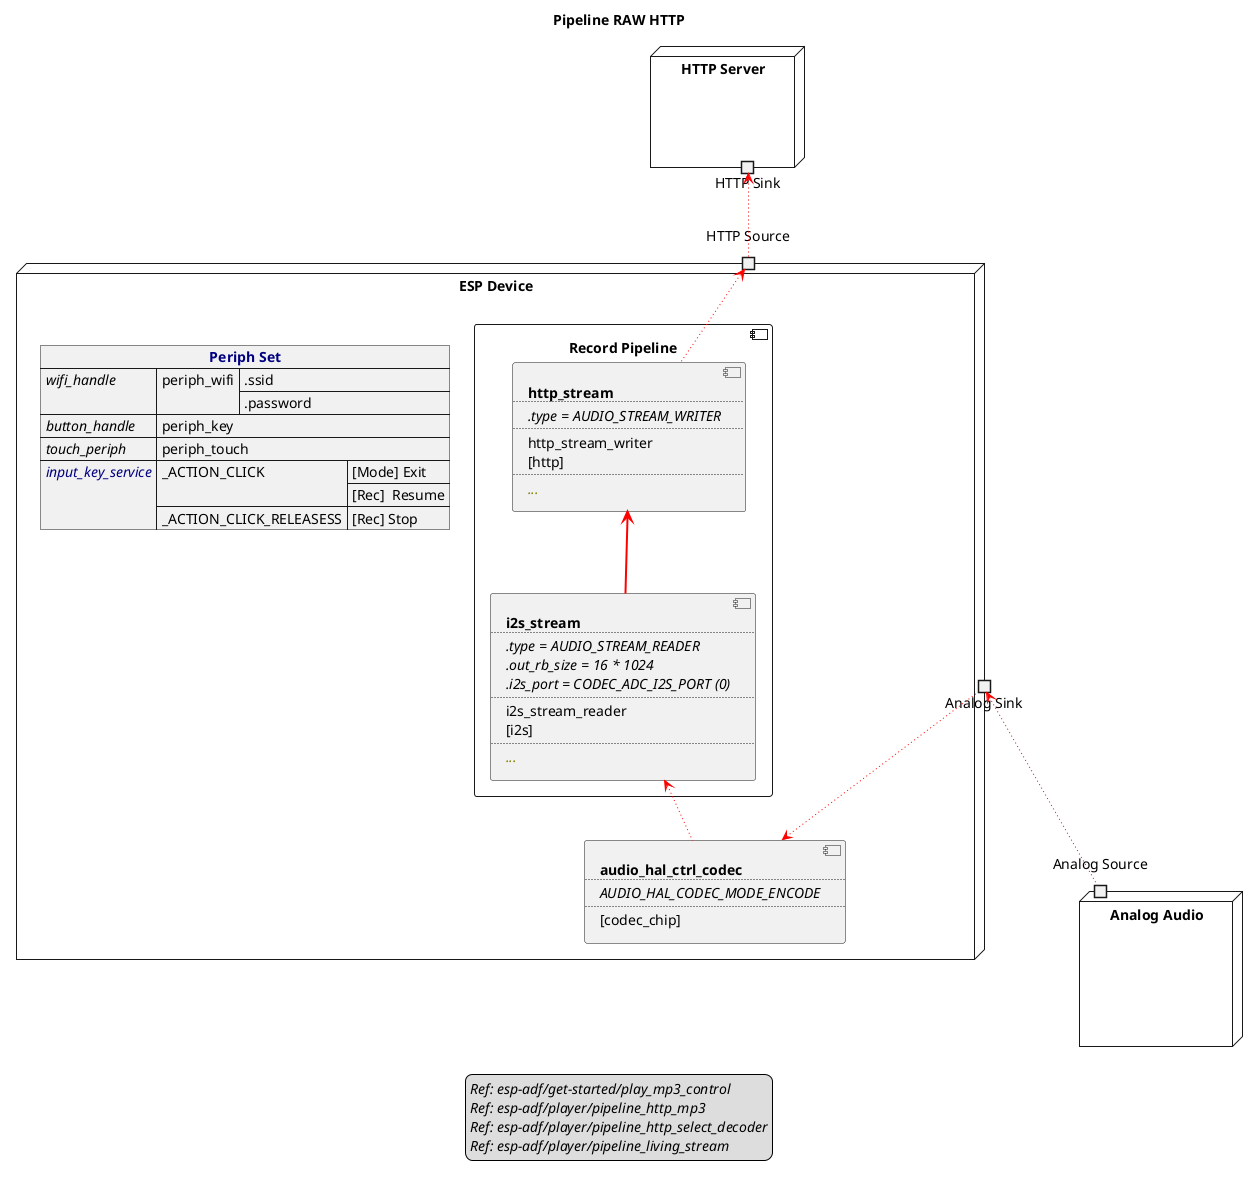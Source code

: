 ﻿@startuml pipeline_raw_http
title Pipeline RAW HTTP
allowmixing

legend
//Ref: esp-adf/get-started/play_mp3_control//
//Ref: esp-adf/player/pipeline_http_mp3//
//Ref: esp-adf/player/pipeline_http_select_decoder//
//Ref: esp-adf/player/pipeline_living_stream//
end legend

node "HTTP Server" as HTTPServer  {
    portout "HTTP Sink" as HTTPSink
} 

node "ESP Device" as ESPDevice  {

    json "<b><color navy>Periph Set" as periph_set {
        "<i>wifi_handle" : {
            "periph_wifi" : [".ssid", ".password"]
        },
        "<i>button_handle": "periph_key",
        "<i>touch_periph": "periph_touch",
        "<i><color navy>input_key_service" : {
            "_ACTION_CLICK":["[Mode] Exit", 
                             "[Rec]  Resume"
            ],
            "_ACTION_CLICK_RELEASESS":"[Rec] Stop"
        }
    }    
    
    portin "HTTP Source" as HTTPSource

    component "Record Pipeline" as RecordPipeline {

        component HTTPStream [
            <b>http_stream
            ....
            <i>.type = AUDIO_STREAM_WRITER
            ....
            http_stream_writer
            [http]
            ....
            <i><color olive>...
        ]

        component I2SStream [
            <b>i2s_stream
            ....
            <i>.type = AUDIO_STREAM_READER
            <i>.out_rb_size = 16 * 1024
            <i>.i2s_port = CODEC_ADC_I2S_PORT (0)
            ....
            i2s_stream_reader
            [i2s]
            ....
            <i><color olive>...
        ]
    }

    component HALCodec [
        <b>audio_hal_ctrl_codec
        ....
        <i>AUDIO_HAL_CODEC_MODE_ENCODE
        ....
        [codec_chip]
    ]

    portout "Analog Sink" as AnalogSink
} 

node "Analog Audio" as AnalogAudio  {
    portin "Analog Source" as AnalogSource
}

HTTPSink   <-- HTTPSource   #line:red;line.dotted;text:red

HTTPSource <-- HTTPStream   #line:red;line.dotted;text:red
HTTPStream <-- I2SStream    #line:red;line.bold;text:red
I2SStream  <-- HALCodec     #line:red;line.dotted;text:red
HALCodec   <-- AnalogSink   #line:red;line.dotted;text:red

AnalogSink <-- AnalogSource #line:red;line.dotted;text:red

@enduml